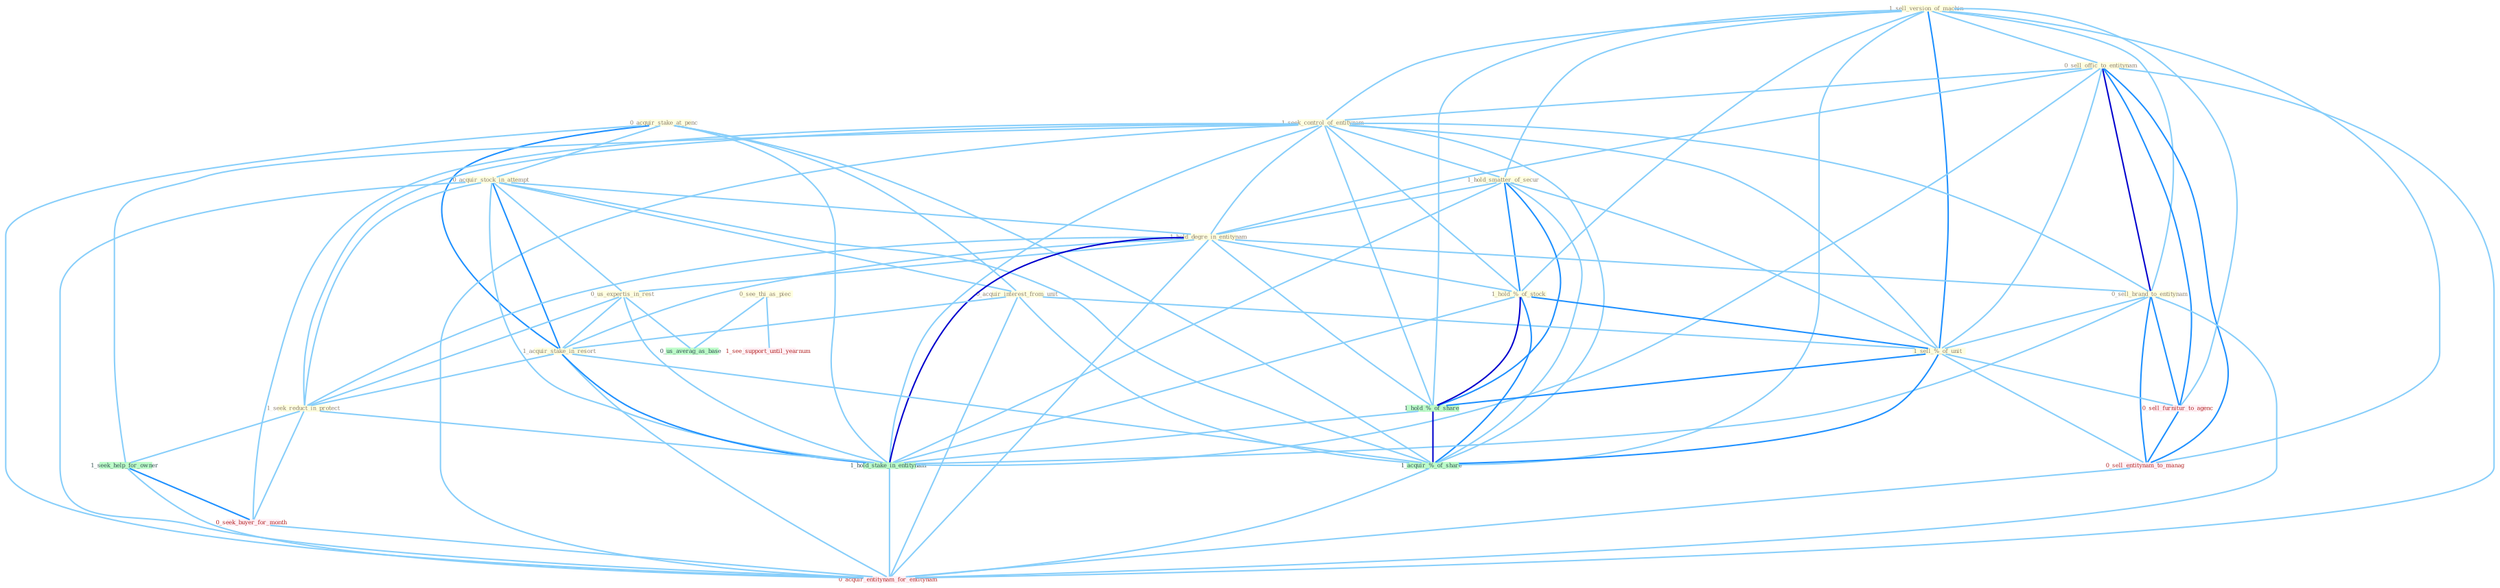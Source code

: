 Graph G{ 
    node
    [shape=polygon,style=filled,width=.5,height=.06,color="#BDFCC9",fixedsize=true,fontsize=4,
    fontcolor="#2f4f4f"];
    {node
    [color="#ffffe0", fontcolor="#8b7d6b"] "0_acquir_stake_at_penc " "1_sell_version_of_machin " "0_sell_offic_to_entitynam " "1_seek_control_of_entitynam " "1_hold_smatter_of_secur " "0_acquir_stock_in_attempt " "1_hold_degre_in_entitynam " "0_us_expertis_in_rest " "0_acquir_interest_from_unit " "1_acquir_stake_in_resort " "1_hold_%_of_stock " "1_seek_reduct_in_protect " "0_see_thi_as_piec " "0_sell_brand_to_entitynam " "1_sell_%_of_unit "}
{node [color="#fff0f5", fontcolor="#b22222"] "0_seek_buyer_for_month " "1_see_support_until_yearnum " "0_sell_furnitur_to_agenc " "0_sell_entitynam_to_manag " "0_acquir_entitynam_for_entitynam "}
edge [color="#B0E2FF"];

	"0_acquir_stake_at_penc " -- "0_acquir_stock_in_attempt " [w="1", color="#87cefa" ];
	"0_acquir_stake_at_penc " -- "0_acquir_interest_from_unit " [w="1", color="#87cefa" ];
	"0_acquir_stake_at_penc " -- "1_acquir_stake_in_resort " [w="2", color="#1e90ff" , len=0.8];
	"0_acquir_stake_at_penc " -- "1_hold_stake_in_entitynam " [w="1", color="#87cefa" ];
	"0_acquir_stake_at_penc " -- "1_acquir_%_of_share " [w="1", color="#87cefa" ];
	"0_acquir_stake_at_penc " -- "0_acquir_entitynam_for_entitynam " [w="1", color="#87cefa" ];
	"1_sell_version_of_machin " -- "0_sell_offic_to_entitynam " [w="1", color="#87cefa" ];
	"1_sell_version_of_machin " -- "1_seek_control_of_entitynam " [w="1", color="#87cefa" ];
	"1_sell_version_of_machin " -- "1_hold_smatter_of_secur " [w="1", color="#87cefa" ];
	"1_sell_version_of_machin " -- "1_hold_%_of_stock " [w="1", color="#87cefa" ];
	"1_sell_version_of_machin " -- "0_sell_brand_to_entitynam " [w="1", color="#87cefa" ];
	"1_sell_version_of_machin " -- "1_sell_%_of_unit " [w="2", color="#1e90ff" , len=0.8];
	"1_sell_version_of_machin " -- "1_hold_%_of_share " [w="1", color="#87cefa" ];
	"1_sell_version_of_machin " -- "1_acquir_%_of_share " [w="1", color="#87cefa" ];
	"1_sell_version_of_machin " -- "0_sell_furnitur_to_agenc " [w="1", color="#87cefa" ];
	"1_sell_version_of_machin " -- "0_sell_entitynam_to_manag " [w="1", color="#87cefa" ];
	"0_sell_offic_to_entitynam " -- "1_seek_control_of_entitynam " [w="1", color="#87cefa" ];
	"0_sell_offic_to_entitynam " -- "1_hold_degre_in_entitynam " [w="1", color="#87cefa" ];
	"0_sell_offic_to_entitynam " -- "0_sell_brand_to_entitynam " [w="3", color="#0000cd" , len=0.6];
	"0_sell_offic_to_entitynam " -- "1_sell_%_of_unit " [w="1", color="#87cefa" ];
	"0_sell_offic_to_entitynam " -- "1_hold_stake_in_entitynam " [w="1", color="#87cefa" ];
	"0_sell_offic_to_entitynam " -- "0_sell_furnitur_to_agenc " [w="2", color="#1e90ff" , len=0.8];
	"0_sell_offic_to_entitynam " -- "0_sell_entitynam_to_manag " [w="2", color="#1e90ff" , len=0.8];
	"0_sell_offic_to_entitynam " -- "0_acquir_entitynam_for_entitynam " [w="1", color="#87cefa" ];
	"1_seek_control_of_entitynam " -- "1_hold_smatter_of_secur " [w="1", color="#87cefa" ];
	"1_seek_control_of_entitynam " -- "1_hold_degre_in_entitynam " [w="1", color="#87cefa" ];
	"1_seek_control_of_entitynam " -- "1_hold_%_of_stock " [w="1", color="#87cefa" ];
	"1_seek_control_of_entitynam " -- "1_seek_reduct_in_protect " [w="1", color="#87cefa" ];
	"1_seek_control_of_entitynam " -- "0_sell_brand_to_entitynam " [w="1", color="#87cefa" ];
	"1_seek_control_of_entitynam " -- "1_sell_%_of_unit " [w="1", color="#87cefa" ];
	"1_seek_control_of_entitynam " -- "1_hold_%_of_share " [w="1", color="#87cefa" ];
	"1_seek_control_of_entitynam " -- "1_hold_stake_in_entitynam " [w="1", color="#87cefa" ];
	"1_seek_control_of_entitynam " -- "1_seek_help_for_owner " [w="1", color="#87cefa" ];
	"1_seek_control_of_entitynam " -- "0_seek_buyer_for_month " [w="1", color="#87cefa" ];
	"1_seek_control_of_entitynam " -- "1_acquir_%_of_share " [w="1", color="#87cefa" ];
	"1_seek_control_of_entitynam " -- "0_acquir_entitynam_for_entitynam " [w="1", color="#87cefa" ];
	"1_hold_smatter_of_secur " -- "1_hold_degre_in_entitynam " [w="1", color="#87cefa" ];
	"1_hold_smatter_of_secur " -- "1_hold_%_of_stock " [w="2", color="#1e90ff" , len=0.8];
	"1_hold_smatter_of_secur " -- "1_sell_%_of_unit " [w="1", color="#87cefa" ];
	"1_hold_smatter_of_secur " -- "1_hold_%_of_share " [w="2", color="#1e90ff" , len=0.8];
	"1_hold_smatter_of_secur " -- "1_hold_stake_in_entitynam " [w="1", color="#87cefa" ];
	"1_hold_smatter_of_secur " -- "1_acquir_%_of_share " [w="1", color="#87cefa" ];
	"0_acquir_stock_in_attempt " -- "1_hold_degre_in_entitynam " [w="1", color="#87cefa" ];
	"0_acquir_stock_in_attempt " -- "0_us_expertis_in_rest " [w="1", color="#87cefa" ];
	"0_acquir_stock_in_attempt " -- "0_acquir_interest_from_unit " [w="1", color="#87cefa" ];
	"0_acquir_stock_in_attempt " -- "1_acquir_stake_in_resort " [w="2", color="#1e90ff" , len=0.8];
	"0_acquir_stock_in_attempt " -- "1_seek_reduct_in_protect " [w="1", color="#87cefa" ];
	"0_acquir_stock_in_attempt " -- "1_hold_stake_in_entitynam " [w="1", color="#87cefa" ];
	"0_acquir_stock_in_attempt " -- "1_acquir_%_of_share " [w="1", color="#87cefa" ];
	"0_acquir_stock_in_attempt " -- "0_acquir_entitynam_for_entitynam " [w="1", color="#87cefa" ];
	"1_hold_degre_in_entitynam " -- "0_us_expertis_in_rest " [w="1", color="#87cefa" ];
	"1_hold_degre_in_entitynam " -- "1_acquir_stake_in_resort " [w="1", color="#87cefa" ];
	"1_hold_degre_in_entitynam " -- "1_hold_%_of_stock " [w="1", color="#87cefa" ];
	"1_hold_degre_in_entitynam " -- "1_seek_reduct_in_protect " [w="1", color="#87cefa" ];
	"1_hold_degre_in_entitynam " -- "0_sell_brand_to_entitynam " [w="1", color="#87cefa" ];
	"1_hold_degre_in_entitynam " -- "1_hold_%_of_share " [w="1", color="#87cefa" ];
	"1_hold_degre_in_entitynam " -- "1_hold_stake_in_entitynam " [w="3", color="#0000cd" , len=0.6];
	"1_hold_degre_in_entitynam " -- "0_acquir_entitynam_for_entitynam " [w="1", color="#87cefa" ];
	"0_us_expertis_in_rest " -- "1_acquir_stake_in_resort " [w="1", color="#87cefa" ];
	"0_us_expertis_in_rest " -- "1_seek_reduct_in_protect " [w="1", color="#87cefa" ];
	"0_us_expertis_in_rest " -- "1_hold_stake_in_entitynam " [w="1", color="#87cefa" ];
	"0_us_expertis_in_rest " -- "0_us_averag_as_base " [w="1", color="#87cefa" ];
	"0_acquir_interest_from_unit " -- "1_acquir_stake_in_resort " [w="1", color="#87cefa" ];
	"0_acquir_interest_from_unit " -- "1_sell_%_of_unit " [w="1", color="#87cefa" ];
	"0_acquir_interest_from_unit " -- "1_acquir_%_of_share " [w="1", color="#87cefa" ];
	"0_acquir_interest_from_unit " -- "0_acquir_entitynam_for_entitynam " [w="1", color="#87cefa" ];
	"1_acquir_stake_in_resort " -- "1_seek_reduct_in_protect " [w="1", color="#87cefa" ];
	"1_acquir_stake_in_resort " -- "1_hold_stake_in_entitynam " [w="2", color="#1e90ff" , len=0.8];
	"1_acquir_stake_in_resort " -- "1_acquir_%_of_share " [w="1", color="#87cefa" ];
	"1_acquir_stake_in_resort " -- "0_acquir_entitynam_for_entitynam " [w="1", color="#87cefa" ];
	"1_hold_%_of_stock " -- "1_sell_%_of_unit " [w="2", color="#1e90ff" , len=0.8];
	"1_hold_%_of_stock " -- "1_hold_%_of_share " [w="3", color="#0000cd" , len=0.6];
	"1_hold_%_of_stock " -- "1_hold_stake_in_entitynam " [w="1", color="#87cefa" ];
	"1_hold_%_of_stock " -- "1_acquir_%_of_share " [w="2", color="#1e90ff" , len=0.8];
	"1_seek_reduct_in_protect " -- "1_hold_stake_in_entitynam " [w="1", color="#87cefa" ];
	"1_seek_reduct_in_protect " -- "1_seek_help_for_owner " [w="1", color="#87cefa" ];
	"1_seek_reduct_in_protect " -- "0_seek_buyer_for_month " [w="1", color="#87cefa" ];
	"0_see_thi_as_piec " -- "1_see_support_until_yearnum " [w="1", color="#87cefa" ];
	"0_see_thi_as_piec " -- "0_us_averag_as_base " [w="1", color="#87cefa" ];
	"0_sell_brand_to_entitynam " -- "1_sell_%_of_unit " [w="1", color="#87cefa" ];
	"0_sell_brand_to_entitynam " -- "1_hold_stake_in_entitynam " [w="1", color="#87cefa" ];
	"0_sell_brand_to_entitynam " -- "0_sell_furnitur_to_agenc " [w="2", color="#1e90ff" , len=0.8];
	"0_sell_brand_to_entitynam " -- "0_sell_entitynam_to_manag " [w="2", color="#1e90ff" , len=0.8];
	"0_sell_brand_to_entitynam " -- "0_acquir_entitynam_for_entitynam " [w="1", color="#87cefa" ];
	"1_sell_%_of_unit " -- "1_hold_%_of_share " [w="2", color="#1e90ff" , len=0.8];
	"1_sell_%_of_unit " -- "1_acquir_%_of_share " [w="2", color="#1e90ff" , len=0.8];
	"1_sell_%_of_unit " -- "0_sell_furnitur_to_agenc " [w="1", color="#87cefa" ];
	"1_sell_%_of_unit " -- "0_sell_entitynam_to_manag " [w="1", color="#87cefa" ];
	"1_hold_%_of_share " -- "1_hold_stake_in_entitynam " [w="1", color="#87cefa" ];
	"1_hold_%_of_share " -- "1_acquir_%_of_share " [w="3", color="#0000cd" , len=0.6];
	"1_hold_stake_in_entitynam " -- "0_acquir_entitynam_for_entitynam " [w="1", color="#87cefa" ];
	"1_seek_help_for_owner " -- "0_seek_buyer_for_month " [w="2", color="#1e90ff" , len=0.8];
	"1_seek_help_for_owner " -- "0_acquir_entitynam_for_entitynam " [w="1", color="#87cefa" ];
	"0_seek_buyer_for_month " -- "0_acquir_entitynam_for_entitynam " [w="1", color="#87cefa" ];
	"1_acquir_%_of_share " -- "0_acquir_entitynam_for_entitynam " [w="1", color="#87cefa" ];
	"0_sell_furnitur_to_agenc " -- "0_sell_entitynam_to_manag " [w="2", color="#1e90ff" , len=0.8];
	"0_sell_entitynam_to_manag " -- "0_acquir_entitynam_for_entitynam " [w="1", color="#87cefa" ];
}